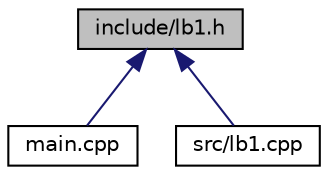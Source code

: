 digraph "include/lb1.h"
{
 // LATEX_PDF_SIZE
  edge [fontname="Helvetica",fontsize="10",labelfontname="Helvetica",labelfontsize="10"];
  node [fontname="Helvetica",fontsize="10",shape=record];
  Node1 [label="include/lb1.h",height=0.2,width=0.4,color="black", fillcolor="grey75", style="filled", fontcolor="black",tooltip=" "];
  Node1 -> Node2 [dir="back",color="midnightblue",fontsize="10",style="solid"];
  Node2 [label="main.cpp",height=0.2,width=0.4,color="black", fillcolor="white", style="filled",URL="$main_8cpp.html",tooltip="This is the test zhushi."];
  Node1 -> Node3 [dir="back",color="midnightblue",fontsize="10",style="solid"];
  Node3 [label="src/lb1.cpp",height=0.2,width=0.4,color="black", fillcolor="white", style="filled",URL="$lb1_8cpp.html",tooltip=" "];
}
